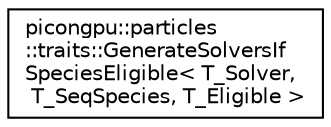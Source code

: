 digraph "Graphical Class Hierarchy"
{
 // LATEX_PDF_SIZE
  edge [fontname="Helvetica",fontsize="10",labelfontname="Helvetica",labelfontsize="10"];
  node [fontname="Helvetica",fontsize="10",shape=record];
  rankdir="LR";
  Node0 [label="picongpu::particles\l::traits::GenerateSolversIf\lSpeciesEligible\< T_Solver,\l T_SeqSpecies, T_Eligible \>",height=0.2,width=0.4,color="black", fillcolor="white", style="filled",URL="$structpicongpu_1_1particles_1_1traits_1_1_generate_solvers_if_species_eligible.html",tooltip="Return a list of Solvers specialized to all matching species."];
}
